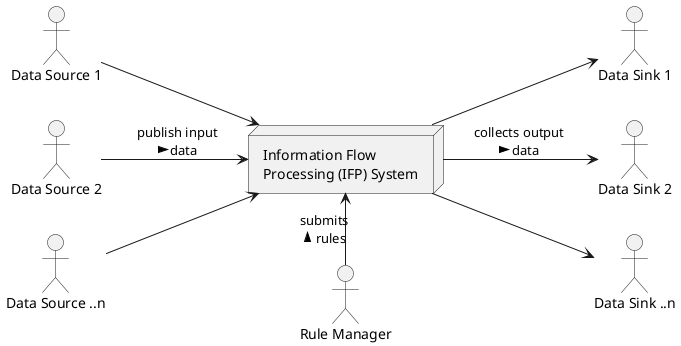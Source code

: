 @startuml ifp-system

left to right direction

actor "Data Source 1" as SO1
actor "Data Source 2" as SO2
actor "Data Source ..n" as SO3

node "Information Flow\nProcessing (IFP) System" as IFP

actor "Rule Manager" as RM1

actor "Data Sink 1" as SI1
actor "Data Sink 2" as SI2
actor "Data Sink ..n" as SI3

SO1 --> IFP
SO2 --> IFP : publish input\ndata >
SO3 --> IFP

IFP --> SI1
IFP --> SI2 : collects output\ndata >
IFP --> SI3

IFP <- RM1 : submits\nrules <

@enduml
